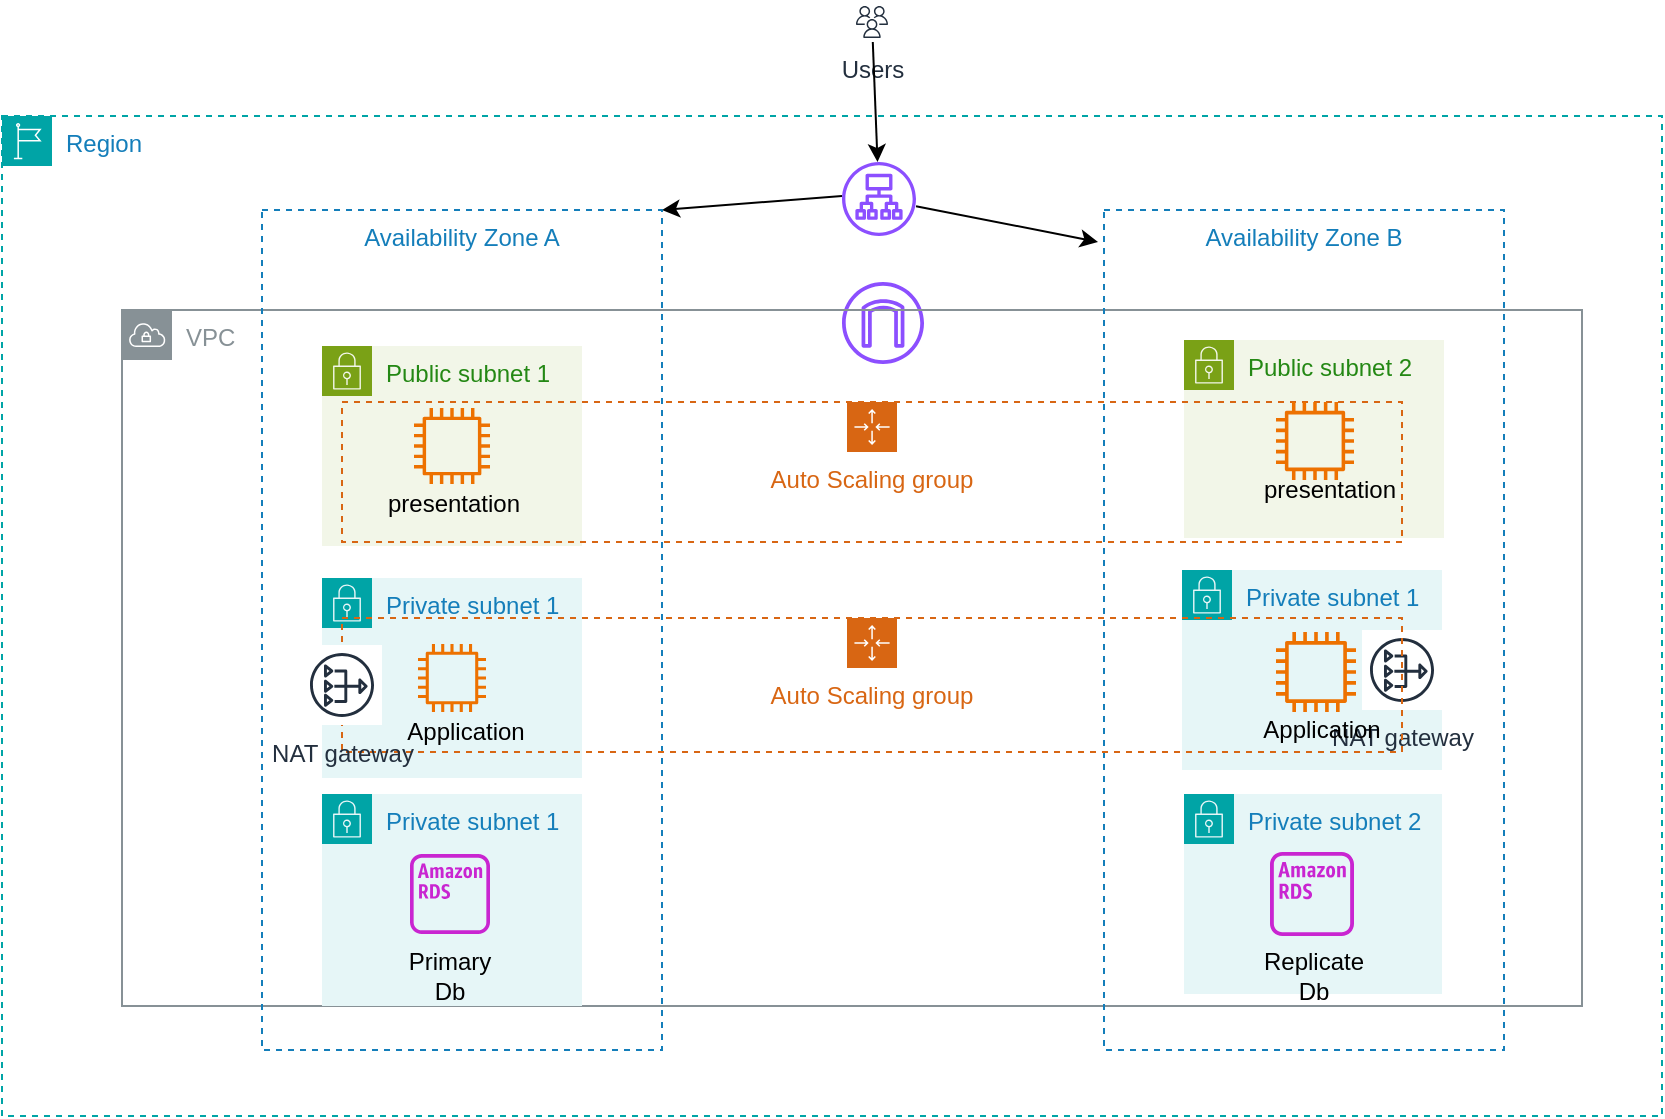 <mxfile version="22.1.16" type="device">
  <diagram name="Page-1" id="wHQJCSe1mgfcd_kPDnUK">
    <mxGraphModel dx="1246" dy="1689" grid="1" gridSize="10" guides="1" tooltips="1" connect="1" arrows="1" fold="1" page="1" pageScale="1" pageWidth="850" pageHeight="1100" math="0" shadow="0">
      <root>
        <mxCell id="0" />
        <mxCell id="1" parent="0" />
        <mxCell id="tKP51PQ33p7A9QA9XzBT-1" value="Region" style="points=[[0,0],[0.25,0],[0.5,0],[0.75,0],[1,0],[1,0.25],[1,0.5],[1,0.75],[1,1],[0.75,1],[0.5,1],[0.25,1],[0,1],[0,0.75],[0,0.5],[0,0.25]];outlineConnect=0;gradientColor=none;html=1;whiteSpace=wrap;fontSize=12;fontStyle=0;container=1;pointerEvents=0;collapsible=0;recursiveResize=0;shape=mxgraph.aws4.group;grIcon=mxgraph.aws4.group_region;strokeColor=#00A4A6;fillColor=none;verticalAlign=top;align=left;spacingLeft=30;fontColor=#147EBA;dashed=1;" vertex="1" parent="1">
          <mxGeometry x="10" y="-1023" width="830" height="500" as="geometry" />
        </mxCell>
        <mxCell id="tKP51PQ33p7A9QA9XzBT-5" value="" style="sketch=0;outlineConnect=0;fontColor=#232F3E;gradientColor=none;fillColor=#8C4FFF;strokeColor=none;dashed=0;verticalLabelPosition=bottom;verticalAlign=top;align=center;html=1;fontSize=12;fontStyle=0;aspect=fixed;pointerEvents=1;shape=mxgraph.aws4.internet_gateway;" vertex="1" parent="tKP51PQ33p7A9QA9XzBT-1">
          <mxGeometry x="420" y="83" width="41" height="41" as="geometry" />
        </mxCell>
        <mxCell id="tKP51PQ33p7A9QA9XzBT-40" value="" style="sketch=0;outlineConnect=0;fontColor=#232F3E;gradientColor=none;fillColor=#8C4FFF;strokeColor=none;dashed=0;verticalLabelPosition=bottom;verticalAlign=top;align=center;html=1;fontSize=12;fontStyle=0;aspect=fixed;pointerEvents=1;shape=mxgraph.aws4.application_load_balancer;" vertex="1" parent="tKP51PQ33p7A9QA9XzBT-1">
          <mxGeometry x="420" y="23" width="37" height="37" as="geometry" />
        </mxCell>
        <mxCell id="tKP51PQ33p7A9QA9XzBT-42" value="" style="endArrow=classic;html=1;rounded=0;entryX=1;entryY=0;entryDx=0;entryDy=0;" edge="1" parent="tKP51PQ33p7A9QA9XzBT-1" target="tKP51PQ33p7A9QA9XzBT-3">
          <mxGeometry width="50" height="50" relative="1" as="geometry">
            <mxPoint x="420" y="40" as="sourcePoint" />
            <mxPoint x="230" y="33" as="targetPoint" />
          </mxGeometry>
        </mxCell>
        <mxCell id="tKP51PQ33p7A9QA9XzBT-2" value="VPC" style="sketch=0;outlineConnect=0;gradientColor=none;html=1;whiteSpace=wrap;fontSize=12;fontStyle=0;shape=mxgraph.aws4.group;grIcon=mxgraph.aws4.group_vpc;strokeColor=#879196;fillColor=none;verticalAlign=top;align=left;spacingLeft=30;fontColor=#879196;dashed=0;" vertex="1" parent="1">
          <mxGeometry x="70" y="-926" width="730" height="348" as="geometry" />
        </mxCell>
        <mxCell id="tKP51PQ33p7A9QA9XzBT-3" value="Availability Zone A" style="fillColor=none;strokeColor=#147EBA;dashed=1;verticalAlign=top;fontStyle=0;fontColor=#147EBA;whiteSpace=wrap;html=1;" vertex="1" parent="1">
          <mxGeometry x="140" y="-976" width="200" height="420" as="geometry" />
        </mxCell>
        <mxCell id="tKP51PQ33p7A9QA9XzBT-4" value="Availability Zone B" style="fillColor=none;strokeColor=#147EBA;dashed=1;verticalAlign=top;fontStyle=0;fontColor=#147EBA;whiteSpace=wrap;html=1;" vertex="1" parent="1">
          <mxGeometry x="561" y="-976" width="200" height="420" as="geometry" />
        </mxCell>
        <mxCell id="tKP51PQ33p7A9QA9XzBT-6" value="Public subnet 1" style="points=[[0,0],[0.25,0],[0.5,0],[0.75,0],[1,0],[1,0.25],[1,0.5],[1,0.75],[1,1],[0.75,1],[0.5,1],[0.25,1],[0,1],[0,0.75],[0,0.5],[0,0.25]];outlineConnect=0;gradientColor=none;html=1;whiteSpace=wrap;fontSize=12;fontStyle=0;container=1;pointerEvents=0;collapsible=0;recursiveResize=0;shape=mxgraph.aws4.group;grIcon=mxgraph.aws4.group_security_group;grStroke=0;strokeColor=#7AA116;fillColor=#F2F6E8;verticalAlign=top;align=left;spacingLeft=30;fontColor=#248814;dashed=0;" vertex="1" parent="1">
          <mxGeometry x="170" y="-908" width="130" height="100" as="geometry" />
        </mxCell>
        <mxCell id="tKP51PQ33p7A9QA9XzBT-18" value="" style="sketch=0;outlineConnect=0;fontColor=#232F3E;gradientColor=none;fillColor=#ED7100;strokeColor=none;dashed=0;verticalLabelPosition=bottom;verticalAlign=top;align=center;html=1;fontSize=12;fontStyle=0;aspect=fixed;pointerEvents=1;shape=mxgraph.aws4.instance2;" vertex="1" parent="tKP51PQ33p7A9QA9XzBT-6">
          <mxGeometry x="46" y="31" width="38" height="38" as="geometry" />
        </mxCell>
        <mxCell id="tKP51PQ33p7A9QA9XzBT-26" value="presentation" style="text;html=1;strokeColor=none;fillColor=none;align=center;verticalAlign=middle;whiteSpace=wrap;rounded=0;" vertex="1" parent="tKP51PQ33p7A9QA9XzBT-6">
          <mxGeometry x="46" y="69" width="40" height="20" as="geometry" />
        </mxCell>
        <mxCell id="tKP51PQ33p7A9QA9XzBT-8" value="Public subnet 2" style="points=[[0,0],[0.25,0],[0.5,0],[0.75,0],[1,0],[1,0.25],[1,0.5],[1,0.75],[1,1],[0.75,1],[0.5,1],[0.25,1],[0,1],[0,0.75],[0,0.5],[0,0.25]];outlineConnect=0;gradientColor=none;html=1;whiteSpace=wrap;fontSize=12;fontStyle=0;container=1;pointerEvents=0;collapsible=0;recursiveResize=0;shape=mxgraph.aws4.group;grIcon=mxgraph.aws4.group_security_group;grStroke=0;strokeColor=#7AA116;fillColor=#F2F6E8;verticalAlign=top;align=left;spacingLeft=30;fontColor=#248814;dashed=0;" vertex="1" parent="1">
          <mxGeometry x="601" y="-911" width="130" height="99" as="geometry" />
        </mxCell>
        <mxCell id="tKP51PQ33p7A9QA9XzBT-9" value="Private subnet 2" style="points=[[0,0],[0.25,0],[0.5,0],[0.75,0],[1,0],[1,0.25],[1,0.5],[1,0.75],[1,1],[0.75,1],[0.5,1],[0.25,1],[0,1],[0,0.75],[0,0.5],[0,0.25]];outlineConnect=0;gradientColor=none;html=1;whiteSpace=wrap;fontSize=12;fontStyle=0;container=1;pointerEvents=0;collapsible=0;recursiveResize=0;shape=mxgraph.aws4.group;grIcon=mxgraph.aws4.group_security_group;grStroke=0;strokeColor=#00A4A6;fillColor=#E6F6F7;verticalAlign=top;align=left;spacingLeft=30;fontColor=#147EBA;dashed=0;" vertex="1" parent="1">
          <mxGeometry x="601" y="-684" width="129" height="100" as="geometry" />
        </mxCell>
        <mxCell id="tKP51PQ33p7A9QA9XzBT-25" value="" style="sketch=0;outlineConnect=0;fontColor=#232F3E;gradientColor=none;fillColor=#C925D1;strokeColor=none;dashed=0;verticalLabelPosition=bottom;verticalAlign=top;align=center;html=1;fontSize=12;fontStyle=0;aspect=fixed;pointerEvents=1;shape=mxgraph.aws4.rds_instance_alt;" vertex="1" parent="tKP51PQ33p7A9QA9XzBT-9">
          <mxGeometry x="43" y="29" width="42" height="42" as="geometry" />
        </mxCell>
        <mxCell id="tKP51PQ33p7A9QA9XzBT-12" value="Private subnet 1" style="points=[[0,0],[0.25,0],[0.5,0],[0.75,0],[1,0],[1,0.25],[1,0.5],[1,0.75],[1,1],[0.75,1],[0.5,1],[0.25,1],[0,1],[0,0.75],[0,0.5],[0,0.25]];outlineConnect=0;gradientColor=none;html=1;whiteSpace=wrap;fontSize=12;fontStyle=0;container=1;pointerEvents=0;collapsible=0;recursiveResize=0;shape=mxgraph.aws4.group;grIcon=mxgraph.aws4.group_security_group;grStroke=0;strokeColor=#00A4A6;fillColor=#E6F6F7;verticalAlign=top;align=left;spacingLeft=30;fontColor=#147EBA;dashed=0;" vertex="1" parent="1">
          <mxGeometry x="170" y="-792" width="130" height="100" as="geometry" />
        </mxCell>
        <mxCell id="tKP51PQ33p7A9QA9XzBT-21" value="" style="sketch=0;outlineConnect=0;fontColor=#232F3E;gradientColor=none;fillColor=#ED7100;strokeColor=none;dashed=0;verticalLabelPosition=bottom;verticalAlign=top;align=center;html=1;fontSize=12;fontStyle=0;aspect=fixed;pointerEvents=1;shape=mxgraph.aws4.instance2;" vertex="1" parent="tKP51PQ33p7A9QA9XzBT-12">
          <mxGeometry x="48" y="33" width="34" height="34" as="geometry" />
        </mxCell>
        <mxCell id="tKP51PQ33p7A9QA9XzBT-15" value="Private subnet 1" style="points=[[0,0],[0.25,0],[0.5,0],[0.75,0],[1,0],[1,0.25],[1,0.5],[1,0.75],[1,1],[0.75,1],[0.5,1],[0.25,1],[0,1],[0,0.75],[0,0.5],[0,0.25]];outlineConnect=0;gradientColor=none;html=1;whiteSpace=wrap;fontSize=12;fontStyle=0;container=1;pointerEvents=0;collapsible=0;recursiveResize=0;shape=mxgraph.aws4.group;grIcon=mxgraph.aws4.group_security_group;grStroke=0;strokeColor=#00A4A6;fillColor=#E6F6F7;verticalAlign=top;align=left;spacingLeft=30;fontColor=#147EBA;dashed=0;" vertex="1" parent="1">
          <mxGeometry x="600" y="-796" width="130" height="100" as="geometry" />
        </mxCell>
        <mxCell id="tKP51PQ33p7A9QA9XzBT-23" value="" style="sketch=0;outlineConnect=0;fontColor=#232F3E;gradientColor=none;fillColor=#ED7100;strokeColor=none;dashed=0;verticalLabelPosition=bottom;verticalAlign=top;align=center;html=1;fontSize=12;fontStyle=0;aspect=fixed;pointerEvents=1;shape=mxgraph.aws4.instance2;" vertex="1" parent="tKP51PQ33p7A9QA9XzBT-15">
          <mxGeometry x="47" y="31" width="40" height="40" as="geometry" />
        </mxCell>
        <mxCell id="tKP51PQ33p7A9QA9XzBT-49" value="NAT gateway" style="sketch=0;outlineConnect=0;fontColor=#232F3E;gradientColor=none;strokeColor=#232F3E;fillColor=#ffffff;dashed=0;verticalLabelPosition=bottom;verticalAlign=top;align=center;html=1;fontSize=12;fontStyle=0;aspect=fixed;shape=mxgraph.aws4.resourceIcon;resIcon=mxgraph.aws4.nat_gateway;" vertex="1" parent="tKP51PQ33p7A9QA9XzBT-15">
          <mxGeometry x="90" y="30" width="40" height="40" as="geometry" />
        </mxCell>
        <mxCell id="tKP51PQ33p7A9QA9XzBT-17" value="Private subnet 1" style="points=[[0,0],[0.25,0],[0.5,0],[0.75,0],[1,0],[1,0.25],[1,0.5],[1,0.75],[1,1],[0.75,1],[0.5,1],[0.25,1],[0,1],[0,0.75],[0,0.5],[0,0.25]];outlineConnect=0;gradientColor=none;html=1;whiteSpace=wrap;fontSize=12;fontStyle=0;container=1;pointerEvents=0;collapsible=0;recursiveResize=0;shape=mxgraph.aws4.group;grIcon=mxgraph.aws4.group_security_group;grStroke=0;strokeColor=#00A4A6;fillColor=#E6F6F7;verticalAlign=top;align=left;spacingLeft=30;fontColor=#147EBA;dashed=0;" vertex="1" parent="1">
          <mxGeometry x="170" y="-684" width="130" height="106" as="geometry" />
        </mxCell>
        <mxCell id="tKP51PQ33p7A9QA9XzBT-24" value="" style="sketch=0;outlineConnect=0;fontColor=#232F3E;gradientColor=none;fillColor=#C925D1;strokeColor=none;dashed=0;verticalLabelPosition=bottom;verticalAlign=top;align=center;html=1;fontSize=12;fontStyle=0;aspect=fixed;pointerEvents=1;shape=mxgraph.aws4.rds_instance_alt;" vertex="1" parent="tKP51PQ33p7A9QA9XzBT-17">
          <mxGeometry x="44" y="30" width="40" height="40" as="geometry" />
        </mxCell>
        <mxCell id="tKP51PQ33p7A9QA9XzBT-32" value="Primary Db" style="text;html=1;strokeColor=none;fillColor=none;align=center;verticalAlign=middle;whiteSpace=wrap;rounded=0;" vertex="1" parent="tKP51PQ33p7A9QA9XzBT-17">
          <mxGeometry x="34" y="76" width="60" height="30" as="geometry" />
        </mxCell>
        <mxCell id="tKP51PQ33p7A9QA9XzBT-31" value="Application" style="text;html=1;strokeColor=none;fillColor=none;align=center;verticalAlign=middle;whiteSpace=wrap;rounded=0;" vertex="1" parent="1">
          <mxGeometry x="650" y="-726" width="40" height="20" as="geometry" />
        </mxCell>
        <mxCell id="tKP51PQ33p7A9QA9XzBT-33" value="Replicate Db" style="text;html=1;strokeColor=none;fillColor=none;align=center;verticalAlign=middle;whiteSpace=wrap;rounded=0;" vertex="1" parent="1">
          <mxGeometry x="636" y="-608" width="60" height="30" as="geometry" />
        </mxCell>
        <mxCell id="tKP51PQ33p7A9QA9XzBT-34" value="Auto Scaling group" style="points=[[0,0],[0.25,0],[0.5,0],[0.75,0],[1,0],[1,0.25],[1,0.5],[1,0.75],[1,1],[0.75,1],[0.5,1],[0.25,1],[0,1],[0,0.75],[0,0.5],[0,0.25]];outlineConnect=0;gradientColor=none;html=1;whiteSpace=wrap;fontSize=12;fontStyle=0;container=1;pointerEvents=0;collapsible=0;recursiveResize=0;shape=mxgraph.aws4.groupCenter;grIcon=mxgraph.aws4.group_auto_scaling_group;grStroke=1;strokeColor=#D86613;fillColor=none;verticalAlign=top;align=center;fontColor=#D86613;dashed=1;spacingTop=25;" vertex="1" parent="1">
          <mxGeometry x="180" y="-772" width="530" height="67" as="geometry" />
        </mxCell>
        <mxCell id="tKP51PQ33p7A9QA9XzBT-30" value="Application" style="text;html=1;strokeColor=none;fillColor=none;align=center;verticalAlign=middle;whiteSpace=wrap;rounded=0;" vertex="1" parent="tKP51PQ33p7A9QA9XzBT-34">
          <mxGeometry x="42" y="47" width="40" height="20" as="geometry" />
        </mxCell>
        <mxCell id="tKP51PQ33p7A9QA9XzBT-48" value="NAT gateway" style="sketch=0;outlineConnect=0;fontColor=#232F3E;gradientColor=none;strokeColor=#232F3E;fillColor=#ffffff;dashed=0;verticalLabelPosition=bottom;verticalAlign=top;align=center;html=1;fontSize=12;fontStyle=0;aspect=fixed;shape=mxgraph.aws4.resourceIcon;resIcon=mxgraph.aws4.nat_gateway;" vertex="1" parent="tKP51PQ33p7A9QA9XzBT-34">
          <mxGeometry x="-20" y="13.5" width="40" height="40" as="geometry" />
        </mxCell>
        <mxCell id="tKP51PQ33p7A9QA9XzBT-37" value="Auto Scaling group" style="points=[[0,0],[0.25,0],[0.5,0],[0.75,0],[1,0],[1,0.25],[1,0.5],[1,0.75],[1,1],[0.75,1],[0.5,1],[0.25,1],[0,1],[0,0.75],[0,0.5],[0,0.25]];outlineConnect=0;gradientColor=none;html=1;whiteSpace=wrap;fontSize=12;fontStyle=0;container=1;pointerEvents=0;collapsible=0;recursiveResize=0;shape=mxgraph.aws4.groupCenter;grIcon=mxgraph.aws4.group_auto_scaling_group;grStroke=1;strokeColor=#D86613;fillColor=none;verticalAlign=top;align=center;fontColor=#D86613;dashed=1;spacingTop=25;" vertex="1" parent="1">
          <mxGeometry x="180" y="-880" width="530" height="70" as="geometry" />
        </mxCell>
        <mxCell id="tKP51PQ33p7A9QA9XzBT-28" value="presentation" style="text;html=1;strokeColor=none;fillColor=none;align=center;verticalAlign=middle;whiteSpace=wrap;rounded=0;" vertex="1" parent="tKP51PQ33p7A9QA9XzBT-37">
          <mxGeometry x="482" y="34" width="24" height="20" as="geometry" />
        </mxCell>
        <mxCell id="tKP51PQ33p7A9QA9XzBT-38" value="" style="sketch=0;outlineConnect=0;fontColor=#232F3E;gradientColor=none;fillColor=#ED7100;strokeColor=none;dashed=0;verticalLabelPosition=bottom;verticalAlign=top;align=center;html=1;fontSize=12;fontStyle=0;aspect=fixed;pointerEvents=1;shape=mxgraph.aws4.instance2;" vertex="1" parent="tKP51PQ33p7A9QA9XzBT-37">
          <mxGeometry x="467" width="39" height="39" as="geometry" />
        </mxCell>
        <mxCell id="tKP51PQ33p7A9QA9XzBT-39" value="Users" style="sketch=0;outlineConnect=0;fontColor=#232F3E;gradientColor=none;strokeColor=#232F3E;fillColor=#ffffff;dashed=0;verticalLabelPosition=bottom;verticalAlign=top;align=center;html=1;fontSize=12;fontStyle=0;aspect=fixed;shape=mxgraph.aws4.resourceIcon;resIcon=mxgraph.aws4.users;" vertex="1" parent="1">
          <mxGeometry x="435" y="-1080" width="20" height="20" as="geometry" />
        </mxCell>
        <mxCell id="tKP51PQ33p7A9QA9XzBT-41" value="" style="endArrow=classic;html=1;rounded=0;" edge="1" parent="1" source="tKP51PQ33p7A9QA9XzBT-39" target="tKP51PQ33p7A9QA9XzBT-40">
          <mxGeometry width="50" height="50" relative="1" as="geometry">
            <mxPoint x="360" y="-870" as="sourcePoint" />
            <mxPoint x="410" y="-920" as="targetPoint" />
          </mxGeometry>
        </mxCell>
        <mxCell id="tKP51PQ33p7A9QA9XzBT-44" value="" style="endArrow=classic;html=1;rounded=0;entryX=-0.015;entryY=0.038;entryDx=0;entryDy=0;entryPerimeter=0;" edge="1" parent="1" source="tKP51PQ33p7A9QA9XzBT-40" target="tKP51PQ33p7A9QA9XzBT-4">
          <mxGeometry width="50" height="50" relative="1" as="geometry">
            <mxPoint x="360" y="-870" as="sourcePoint" />
            <mxPoint x="410" y="-920" as="targetPoint" />
          </mxGeometry>
        </mxCell>
      </root>
    </mxGraphModel>
  </diagram>
</mxfile>
